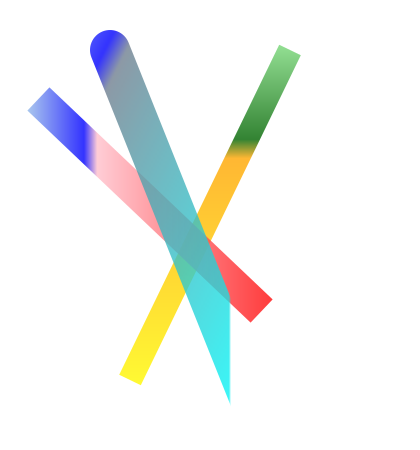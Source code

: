 {
  "$schema": "https://vega.github.io/schema/vega/v5.json",
  "description": "A scatterplot showing horsepower and miles per gallons for various cars.",
  "background": "white",
  "padding": 5,
  "width": 200,
  "height": 200,
  "style": "cell",
  "config": {"style": {"cell": {"stroke": "transparent"}}},
  "data": [
    {
      "name": "source_0",
      "values": [
        {
          "x": 140,
          "x2": 60,
          "y": 15,
          "y2": 180,
          "fill": {
            "x1": 1,
            "y1": 1,
            "x2": 1,
            "y2": 0,
            "gradient": "linear",
            "stops": [
              {"offset": 0, "color": "yellow"},
              {"offset": 0.65, "color": "orange"},
              {"offset": 0.7, "color": "darkgreen"},
              {"offset": 1, "color": "lightgreen"}
            ]
          },
          "cap": "butt",
          "width": 12
        },
        {
          "x": 20,
          "x2": 120,
          "y": 45,
          "y2": 140,
          "fill": {
            "x1": 0,
            "y1": 1,
            "x2": 1,
            "y2": 1,
            "gradient": "linear",
            "stops": [
              {"offset": 0, "color": "lightblue"},
              {"offset": 0.25, "color": "blue"},
              {"offset": 0.3, "color": "pink"},
              {"offset": 1, "color": "red"}
            ]
          },
          "cap": "square",
          "width": 16
        },
        {
          "x": 50,
          "x2": 120,
          "y": 15,
          "y2": 190,
          "fill": {
            "x1": 0,
            "y1": 0,
            "x2": 1,
            "y2": 1,
            "gradient": "linear",
            "stops": [
              {"offset": 0, "color": "lightblue"},
              {"offset": 0.25, "color": "blue"},
              {"offset": 0.3, "color": "slategray"},
              {"offset": 1, "color": "cyan"}
            ]
          },
          "cap": "round",
          "width": 20
        }
      ]
    }
  ],
  "marks": [
    {
      "name": "marks",
      "type": "rule",
      "style": ["rule"],
      "from": {"data": "source_0"},
      "encode": {
        "update": {
          "strokeWidth": {"field": "width"},
          "stroke": {"field": "fill"},
          "x": {"field": "x"},
          "x2": {"field": "x2"},
          "y": {"field": "y"},
          "y2": {"field": "y2"},
          "opacity": {"value": 0.8},
          "strokeCap": {"field": "cap"}
        }
      }
    }
  ]
}
